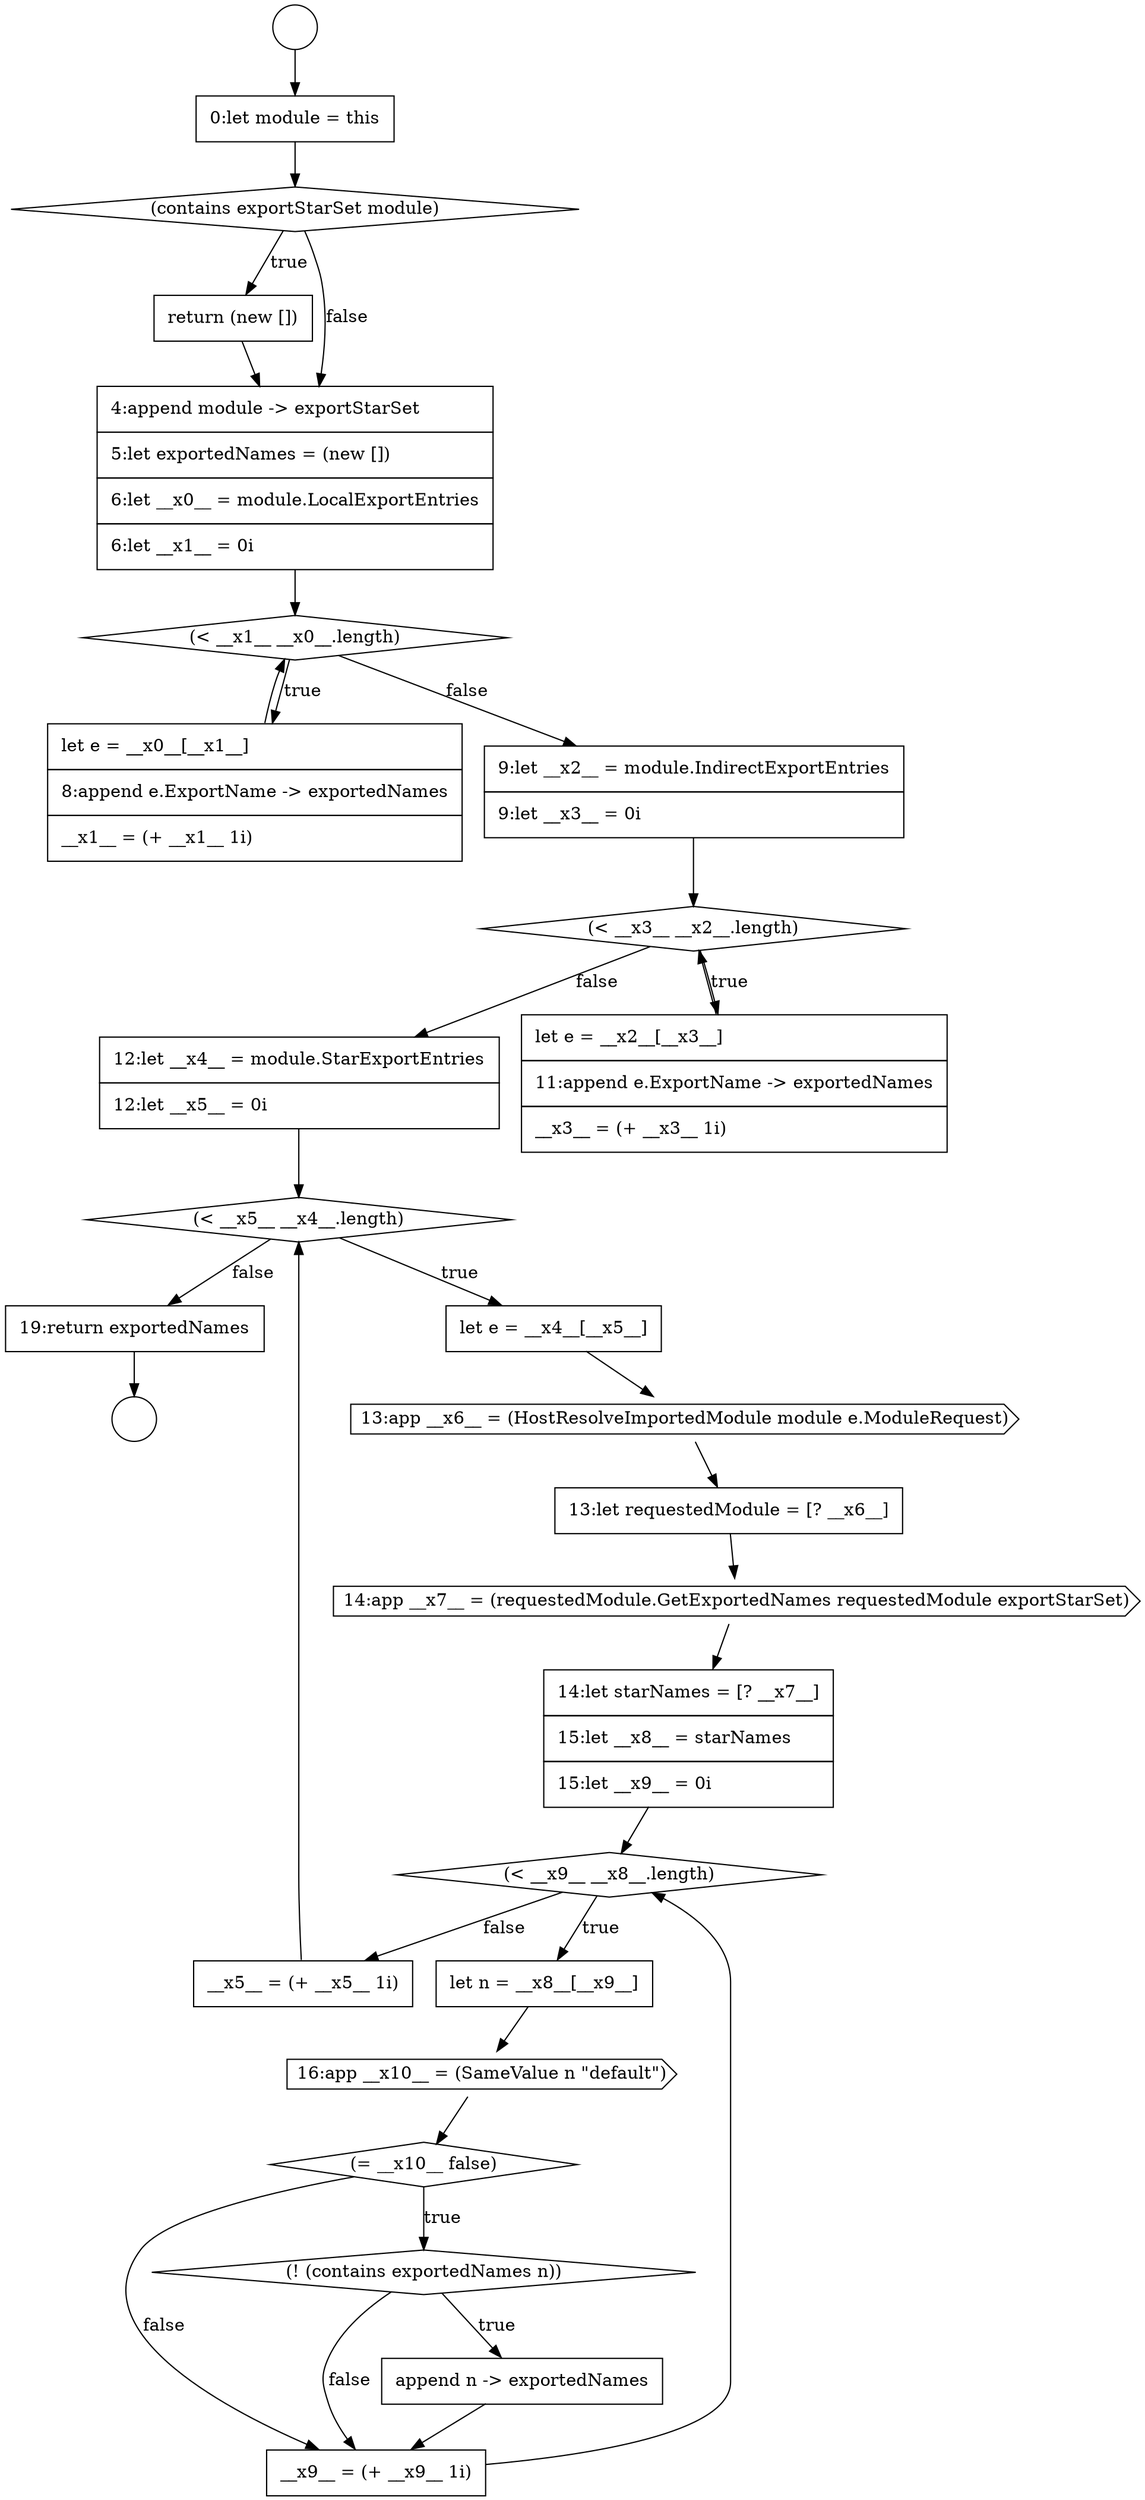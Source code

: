 digraph {
  node9621 [shape=none, margin=0, label=<<font color="black">
    <table border="0" cellborder="1" cellspacing="0" cellpadding="10">
      <tr><td align="left">return (new [])</td></tr>
    </table>
  </font>> color="black" fillcolor="white" style=filled]
  node9625 [shape=none, margin=0, label=<<font color="black">
    <table border="0" cellborder="1" cellspacing="0" cellpadding="10">
      <tr><td align="left">9:let __x2__ = module.IndirectExportEntries</td></tr>
      <tr><td align="left">9:let __x3__ = 0i</td></tr>
    </table>
  </font>> color="black" fillcolor="white" style=filled]
  node9629 [shape=diamond, label=<<font color="black">(&lt; __x5__ __x4__.length)</font>> color="black" fillcolor="white" style=filled]
  node9636 [shape=none, margin=0, label=<<font color="black">
    <table border="0" cellborder="1" cellspacing="0" cellpadding="10">
      <tr><td align="left">let n = __x8__[__x9__]</td></tr>
    </table>
  </font>> color="black" fillcolor="white" style=filled]
  node9618 [shape=circle label=" " color="black" fillcolor="white" style=filled]
  node9624 [shape=none, margin=0, label=<<font color="black">
    <table border="0" cellborder="1" cellspacing="0" cellpadding="10">
      <tr><td align="left">let e = __x0__[__x1__]</td></tr>
      <tr><td align="left">8:append e.ExportName -&gt; exportedNames</td></tr>
      <tr><td align="left">__x1__ = (+ __x1__ 1i)</td></tr>
    </table>
  </font>> color="black" fillcolor="white" style=filled]
  node9640 [shape=none, margin=0, label=<<font color="black">
    <table border="0" cellborder="1" cellspacing="0" cellpadding="10">
      <tr><td align="left">append n -&gt; exportedNames</td></tr>
    </table>
  </font>> color="black" fillcolor="white" style=filled]
  node9635 [shape=diamond, label=<<font color="black">(&lt; __x9__ __x8__.length)</font>> color="black" fillcolor="white" style=filled]
  node9638 [shape=diamond, label=<<font color="black">(= __x10__ false)</font>> color="black" fillcolor="white" style=filled]
  node9623 [shape=diamond, label=<<font color="black">(&lt; __x1__ __x0__.length)</font>> color="black" fillcolor="white" style=filled]
  node9642 [shape=none, margin=0, label=<<font color="black">
    <table border="0" cellborder="1" cellspacing="0" cellpadding="10">
      <tr><td align="left">__x5__ = (+ __x5__ 1i)</td></tr>
    </table>
  </font>> color="black" fillcolor="white" style=filled]
  node9619 [shape=none, margin=0, label=<<font color="black">
    <table border="0" cellborder="1" cellspacing="0" cellpadding="10">
      <tr><td align="left">0:let module = this</td></tr>
    </table>
  </font>> color="black" fillcolor="white" style=filled]
  node9639 [shape=diamond, label=<<font color="black">(! (contains exportedNames n))</font>> color="black" fillcolor="white" style=filled]
  node9631 [shape=cds, label=<<font color="black">13:app __x6__ = (HostResolveImportedModule module e.ModuleRequest)</font>> color="black" fillcolor="white" style=filled]
  node9634 [shape=none, margin=0, label=<<font color="black">
    <table border="0" cellborder="1" cellspacing="0" cellpadding="10">
      <tr><td align="left">14:let starNames = [? __x7__]</td></tr>
      <tr><td align="left">15:let __x8__ = starNames</td></tr>
      <tr><td align="left">15:let __x9__ = 0i</td></tr>
    </table>
  </font>> color="black" fillcolor="white" style=filled]
  node9628 [shape=none, margin=0, label=<<font color="black">
    <table border="0" cellborder="1" cellspacing="0" cellpadding="10">
      <tr><td align="left">12:let __x4__ = module.StarExportEntries</td></tr>
      <tr><td align="left">12:let __x5__ = 0i</td></tr>
    </table>
  </font>> color="black" fillcolor="white" style=filled]
  node9643 [shape=none, margin=0, label=<<font color="black">
    <table border="0" cellborder="1" cellspacing="0" cellpadding="10">
      <tr><td align="left">19:return exportedNames</td></tr>
    </table>
  </font>> color="black" fillcolor="white" style=filled]
  node9633 [shape=cds, label=<<font color="black">14:app __x7__ = (requestedModule.GetExportedNames requestedModule exportStarSet)</font>> color="black" fillcolor="white" style=filled]
  node9626 [shape=diamond, label=<<font color="black">(&lt; __x3__ __x2__.length)</font>> color="black" fillcolor="white" style=filled]
  node9641 [shape=none, margin=0, label=<<font color="black">
    <table border="0" cellborder="1" cellspacing="0" cellpadding="10">
      <tr><td align="left">__x9__ = (+ __x9__ 1i)</td></tr>
    </table>
  </font>> color="black" fillcolor="white" style=filled]
  node9630 [shape=none, margin=0, label=<<font color="black">
    <table border="0" cellborder="1" cellspacing="0" cellpadding="10">
      <tr><td align="left">let e = __x4__[__x5__]</td></tr>
    </table>
  </font>> color="black" fillcolor="white" style=filled]
  node9620 [shape=diamond, label=<<font color="black">(contains exportStarSet module)</font>> color="black" fillcolor="white" style=filled]
  node9617 [shape=circle label=" " color="black" fillcolor="white" style=filled]
  node9627 [shape=none, margin=0, label=<<font color="black">
    <table border="0" cellborder="1" cellspacing="0" cellpadding="10">
      <tr><td align="left">let e = __x2__[__x3__]</td></tr>
      <tr><td align="left">11:append e.ExportName -&gt; exportedNames</td></tr>
      <tr><td align="left">__x3__ = (+ __x3__ 1i)</td></tr>
    </table>
  </font>> color="black" fillcolor="white" style=filled]
  node9632 [shape=none, margin=0, label=<<font color="black">
    <table border="0" cellborder="1" cellspacing="0" cellpadding="10">
      <tr><td align="left">13:let requestedModule = [? __x6__]</td></tr>
    </table>
  </font>> color="black" fillcolor="white" style=filled]
  node9622 [shape=none, margin=0, label=<<font color="black">
    <table border="0" cellborder="1" cellspacing="0" cellpadding="10">
      <tr><td align="left">4:append module -&gt; exportStarSet</td></tr>
      <tr><td align="left">5:let exportedNames = (new [])</td></tr>
      <tr><td align="left">6:let __x0__ = module.LocalExportEntries</td></tr>
      <tr><td align="left">6:let __x1__ = 0i</td></tr>
    </table>
  </font>> color="black" fillcolor="white" style=filled]
  node9637 [shape=cds, label=<<font color="black">16:app __x10__ = (SameValue n &quot;default&quot;)</font>> color="black" fillcolor="white" style=filled]
  node9619 -> node9620 [ color="black"]
  node9643 -> node9618 [ color="black"]
  node9632 -> node9633 [ color="black"]
  node9622 -> node9623 [ color="black"]
  node9635 -> node9636 [label=<<font color="black">true</font>> color="black"]
  node9635 -> node9642 [label=<<font color="black">false</font>> color="black"]
  node9627 -> node9626 [ color="black"]
  node9641 -> node9635 [ color="black"]
  node9621 -> node9622 [ color="black"]
  node9636 -> node9637 [ color="black"]
  node9633 -> node9634 [ color="black"]
  node9617 -> node9619 [ color="black"]
  node9634 -> node9635 [ color="black"]
  node9626 -> node9627 [label=<<font color="black">true</font>> color="black"]
  node9626 -> node9628 [label=<<font color="black">false</font>> color="black"]
  node9640 -> node9641 [ color="black"]
  node9639 -> node9640 [label=<<font color="black">true</font>> color="black"]
  node9639 -> node9641 [label=<<font color="black">false</font>> color="black"]
  node9629 -> node9630 [label=<<font color="black">true</font>> color="black"]
  node9629 -> node9643 [label=<<font color="black">false</font>> color="black"]
  node9620 -> node9621 [label=<<font color="black">true</font>> color="black"]
  node9620 -> node9622 [label=<<font color="black">false</font>> color="black"]
  node9623 -> node9624 [label=<<font color="black">true</font>> color="black"]
  node9623 -> node9625 [label=<<font color="black">false</font>> color="black"]
  node9631 -> node9632 [ color="black"]
  node9628 -> node9629 [ color="black"]
  node9624 -> node9623 [ color="black"]
  node9630 -> node9631 [ color="black"]
  node9625 -> node9626 [ color="black"]
  node9637 -> node9638 [ color="black"]
  node9642 -> node9629 [ color="black"]
  node9638 -> node9639 [label=<<font color="black">true</font>> color="black"]
  node9638 -> node9641 [label=<<font color="black">false</font>> color="black"]
}
